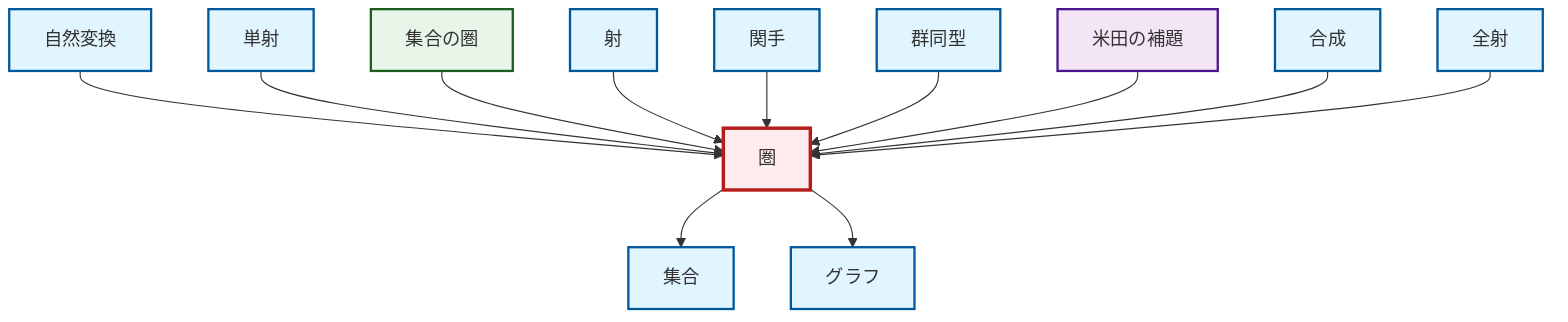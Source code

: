 graph TD
    classDef definition fill:#e1f5fe,stroke:#01579b,stroke-width:2px
    classDef theorem fill:#f3e5f5,stroke:#4a148c,stroke-width:2px
    classDef axiom fill:#fff3e0,stroke:#e65100,stroke-width:2px
    classDef example fill:#e8f5e9,stroke:#1b5e20,stroke-width:2px
    classDef current fill:#ffebee,stroke:#b71c1c,stroke-width:3px
    def-isomorphism["群同型"]:::definition
    def-natural-transformation["自然変換"]:::definition
    def-epimorphism["全射"]:::definition
    def-set["集合"]:::definition
    thm-yoneda["米田の補題"]:::theorem
    ex-set-category["集合の圏"]:::example
    def-composition["合成"]:::definition
    def-graph["グラフ"]:::definition
    def-monomorphism["単射"]:::definition
    def-functor["関手"]:::definition
    def-category["圏"]:::definition
    def-morphism["射"]:::definition
    def-category --> def-set
    def-natural-transformation --> def-category
    def-monomorphism --> def-category
    ex-set-category --> def-category
    def-morphism --> def-category
    def-functor --> def-category
    def-isomorphism --> def-category
    thm-yoneda --> def-category
    def-category --> def-graph
    def-composition --> def-category
    def-epimorphism --> def-category
    class def-category current